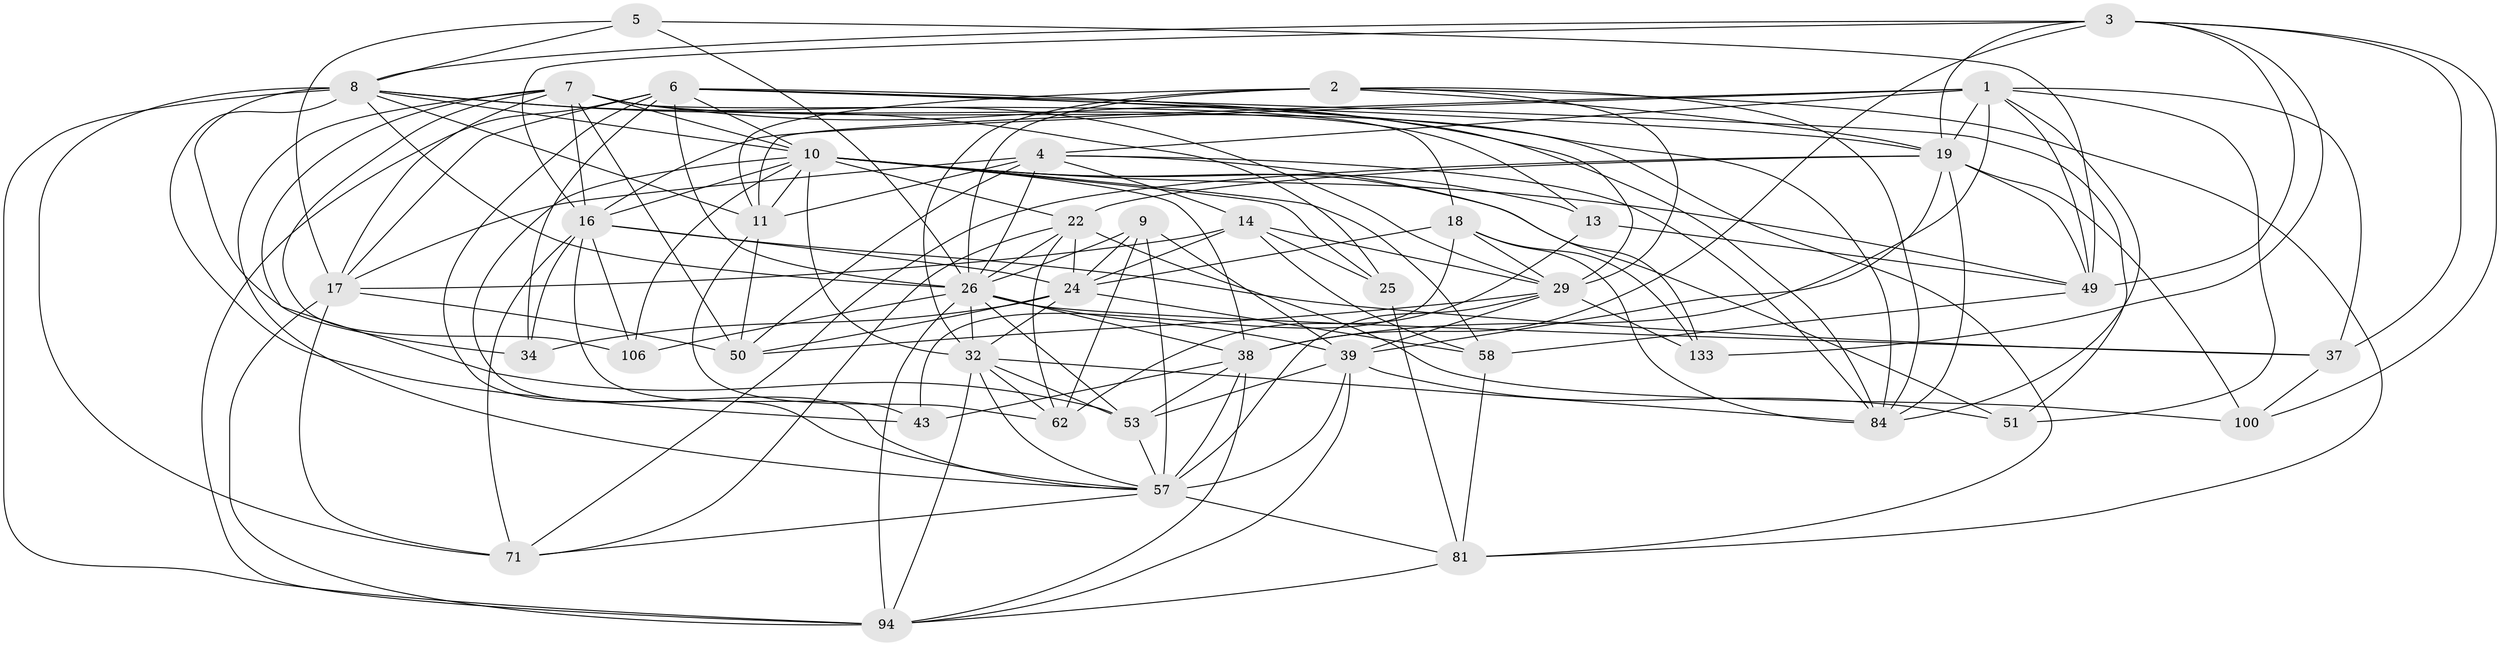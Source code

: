 // original degree distribution, {4: 1.0}
// Generated by graph-tools (version 1.1) at 2025/20/03/04/25 18:20:56]
// undirected, 42 vertices, 152 edges
graph export_dot {
graph [start="1"]
  node [color=gray90,style=filled];
  1 [super="+12+15+44+113"];
  2 [super="+90+76"];
  3 [super="+23"];
  4 [super="+52+136+31"];
  5;
  6 [super="+126+47"];
  7 [super="+95+63"];
  8 [super="+135+98+73"];
  9 [super="+91"];
  10 [super="+28+110+108"];
  11 [super="+97+101"];
  13;
  14 [super="+41"];
  16 [super="+20+72"];
  17 [super="+82+42+122"];
  18 [super="+132"];
  19 [super="+69+60+21"];
  22 [super="+116+40"];
  24 [super="+48+121+87"];
  25;
  26 [super="+134+56+27"];
  29 [super="+67+33"];
  32 [super="+80+77+36"];
  34 [super="+65"];
  37 [super="+54"];
  38 [super="+64+88"];
  39 [super="+120+68"];
  43;
  49 [super="+78+79+105"];
  50 [super="+111"];
  51;
  53 [super="+102"];
  57 [super="+109+93+107"];
  58 [super="+141"];
  62 [super="+96"];
  71 [super="+128+138"];
  81 [super="+103"];
  84 [super="+86+127"];
  94 [super="+104+114"];
  100;
  106;
  133;
  1 -- 38;
  1 -- 51;
  1 -- 4;
  1 -- 11 [weight=4];
  1 -- 84;
  1 -- 49;
  1 -- 37;
  1 -- 19;
  1 -- 16;
  2 -- 81;
  2 -- 84;
  2 -- 29;
  2 -- 19 [weight=2];
  2 -- 11;
  2 -- 32;
  2 -- 26 [weight=3];
  3 -- 38;
  3 -- 49;
  3 -- 100;
  3 -- 37;
  3 -- 133;
  3 -- 19;
  3 -- 16;
  3 -- 8;
  4 -- 17 [weight=2];
  4 -- 14;
  4 -- 50;
  4 -- 11;
  4 -- 133;
  4 -- 84;
  4 -- 26 [weight=2];
  5 -- 17;
  5 -- 49;
  5 -- 8;
  5 -- 26;
  6 -- 26 [weight=5];
  6 -- 17 [weight=2];
  6 -- 51;
  6 -- 34;
  6 -- 29 [weight=2];
  6 -- 10;
  6 -- 19;
  6 -- 84;
  6 -- 57;
  6 -- 94;
  7 -- 53;
  7 -- 16 [weight=2];
  7 -- 10;
  7 -- 84;
  7 -- 81;
  7 -- 17;
  7 -- 18;
  7 -- 50;
  7 -- 57;
  7 -- 106;
  7 -- 13;
  8 -- 26;
  8 -- 34;
  8 -- 71 [weight=2];
  8 -- 11 [weight=3];
  8 -- 29;
  8 -- 94;
  8 -- 10;
  8 -- 43;
  8 -- 25;
  9 -- 57 [weight=2];
  9 -- 39;
  9 -- 62;
  9 -- 24;
  9 -- 26;
  10 -- 13;
  10 -- 49 [weight=2];
  10 -- 51;
  10 -- 57;
  10 -- 58;
  10 -- 32;
  10 -- 38;
  10 -- 22;
  10 -- 25;
  10 -- 11;
  10 -- 106;
  10 -- 16;
  11 -- 50;
  11 -- 62;
  13 -- 49;
  13 -- 62;
  14 -- 25;
  14 -- 58;
  14 -- 24;
  14 -- 17;
  14 -- 29;
  16 -- 71;
  16 -- 34 [weight=3];
  16 -- 37 [weight=2];
  16 -- 43;
  16 -- 24;
  16 -- 106;
  17 -- 50;
  17 -- 71;
  17 -- 94;
  18 -- 43;
  18 -- 29;
  18 -- 133;
  18 -- 84;
  18 -- 24;
  19 -- 100;
  19 -- 22;
  19 -- 39;
  19 -- 49;
  19 -- 84;
  19 -- 71 [weight=2];
  22 -- 62 [weight=2];
  22 -- 24;
  22 -- 71;
  22 -- 100;
  22 -- 26;
  24 -- 58 [weight=2];
  24 -- 32;
  24 -- 50;
  24 -- 34;
  25 -- 81;
  26 -- 32 [weight=2];
  26 -- 39;
  26 -- 37;
  26 -- 38;
  26 -- 106;
  26 -- 53;
  26 -- 94;
  29 -- 57;
  29 -- 50;
  29 -- 133;
  29 -- 39;
  32 -- 57;
  32 -- 62;
  32 -- 94;
  32 -- 84;
  32 -- 53;
  37 -- 100;
  38 -- 57;
  38 -- 43;
  38 -- 53;
  38 -- 94;
  39 -- 53;
  39 -- 57;
  39 -- 51;
  39 -- 94;
  49 -- 58;
  53 -- 57;
  57 -- 71;
  57 -- 81;
  58 -- 81;
  81 -- 94;
}
